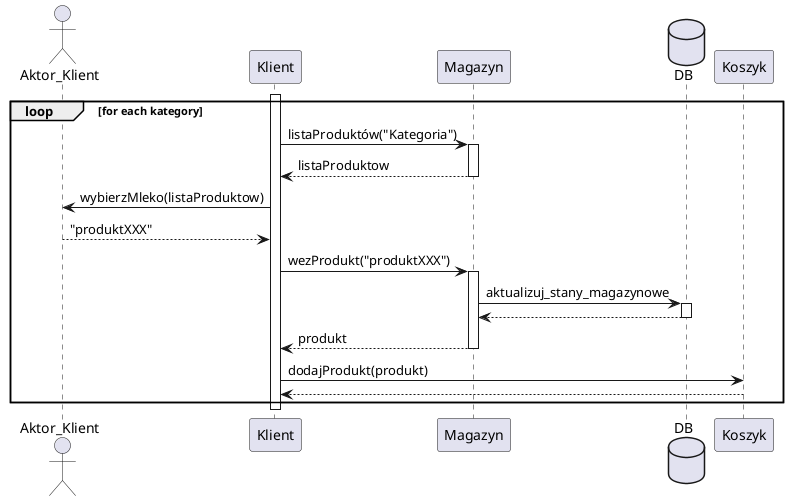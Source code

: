 @startuml

actor Aktor_Klient

activate Klient
loop for each kategory
    
    Klient -> Magazyn : listaProduktów("Kategoria")
    activate Magazyn
    return listaProduktow
    Klient -> Aktor_Klient : wybierzMleko(listaProduktow)
    return "produktXXX"
    Klient -> Magazyn : wezProdukt("produktXXX")
    database DB
    activate Magazyn
    Magazyn -> DB : aktualizuj_stany_magazynowe
    activate DB
    return
    return produkt
    Klient -> Koszyk : dodajProdukt(produkt)
    return
end
deactivate Klient

@enduml